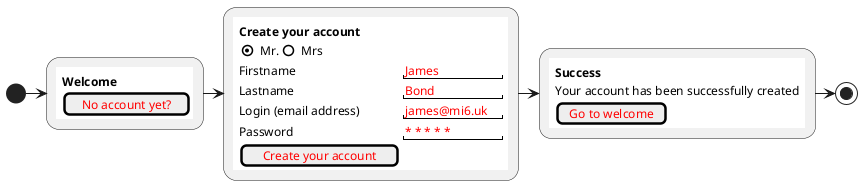 @startuml
(*) -right-> "
{{
salt
{
    
    <b>Welcome
    [<color:red>No account yet?]
}
}}
" as Welcome

Welcome -right-> "
{{
salt
{
    <b>Create your account
    { (X) Mr. | () Mrs }
    Firstname |  "<color:red>James       "
    Lastname |  "<color:red>Bond        "
    Login (email address) | "<color:red>james@mi6.uk"
    Password | "<color:red>* * * * *   "
    [<color:red>Create your account]
}
}}
" as AccountCreationForm

AccountCreationForm -right-> "
{{
salt
{
    <b>Success
    Your account has been successfully created
    [<color:red>Go to welcome]
}
}}
" as Confirmation

Confirmation -right-> (*)

@enduml

